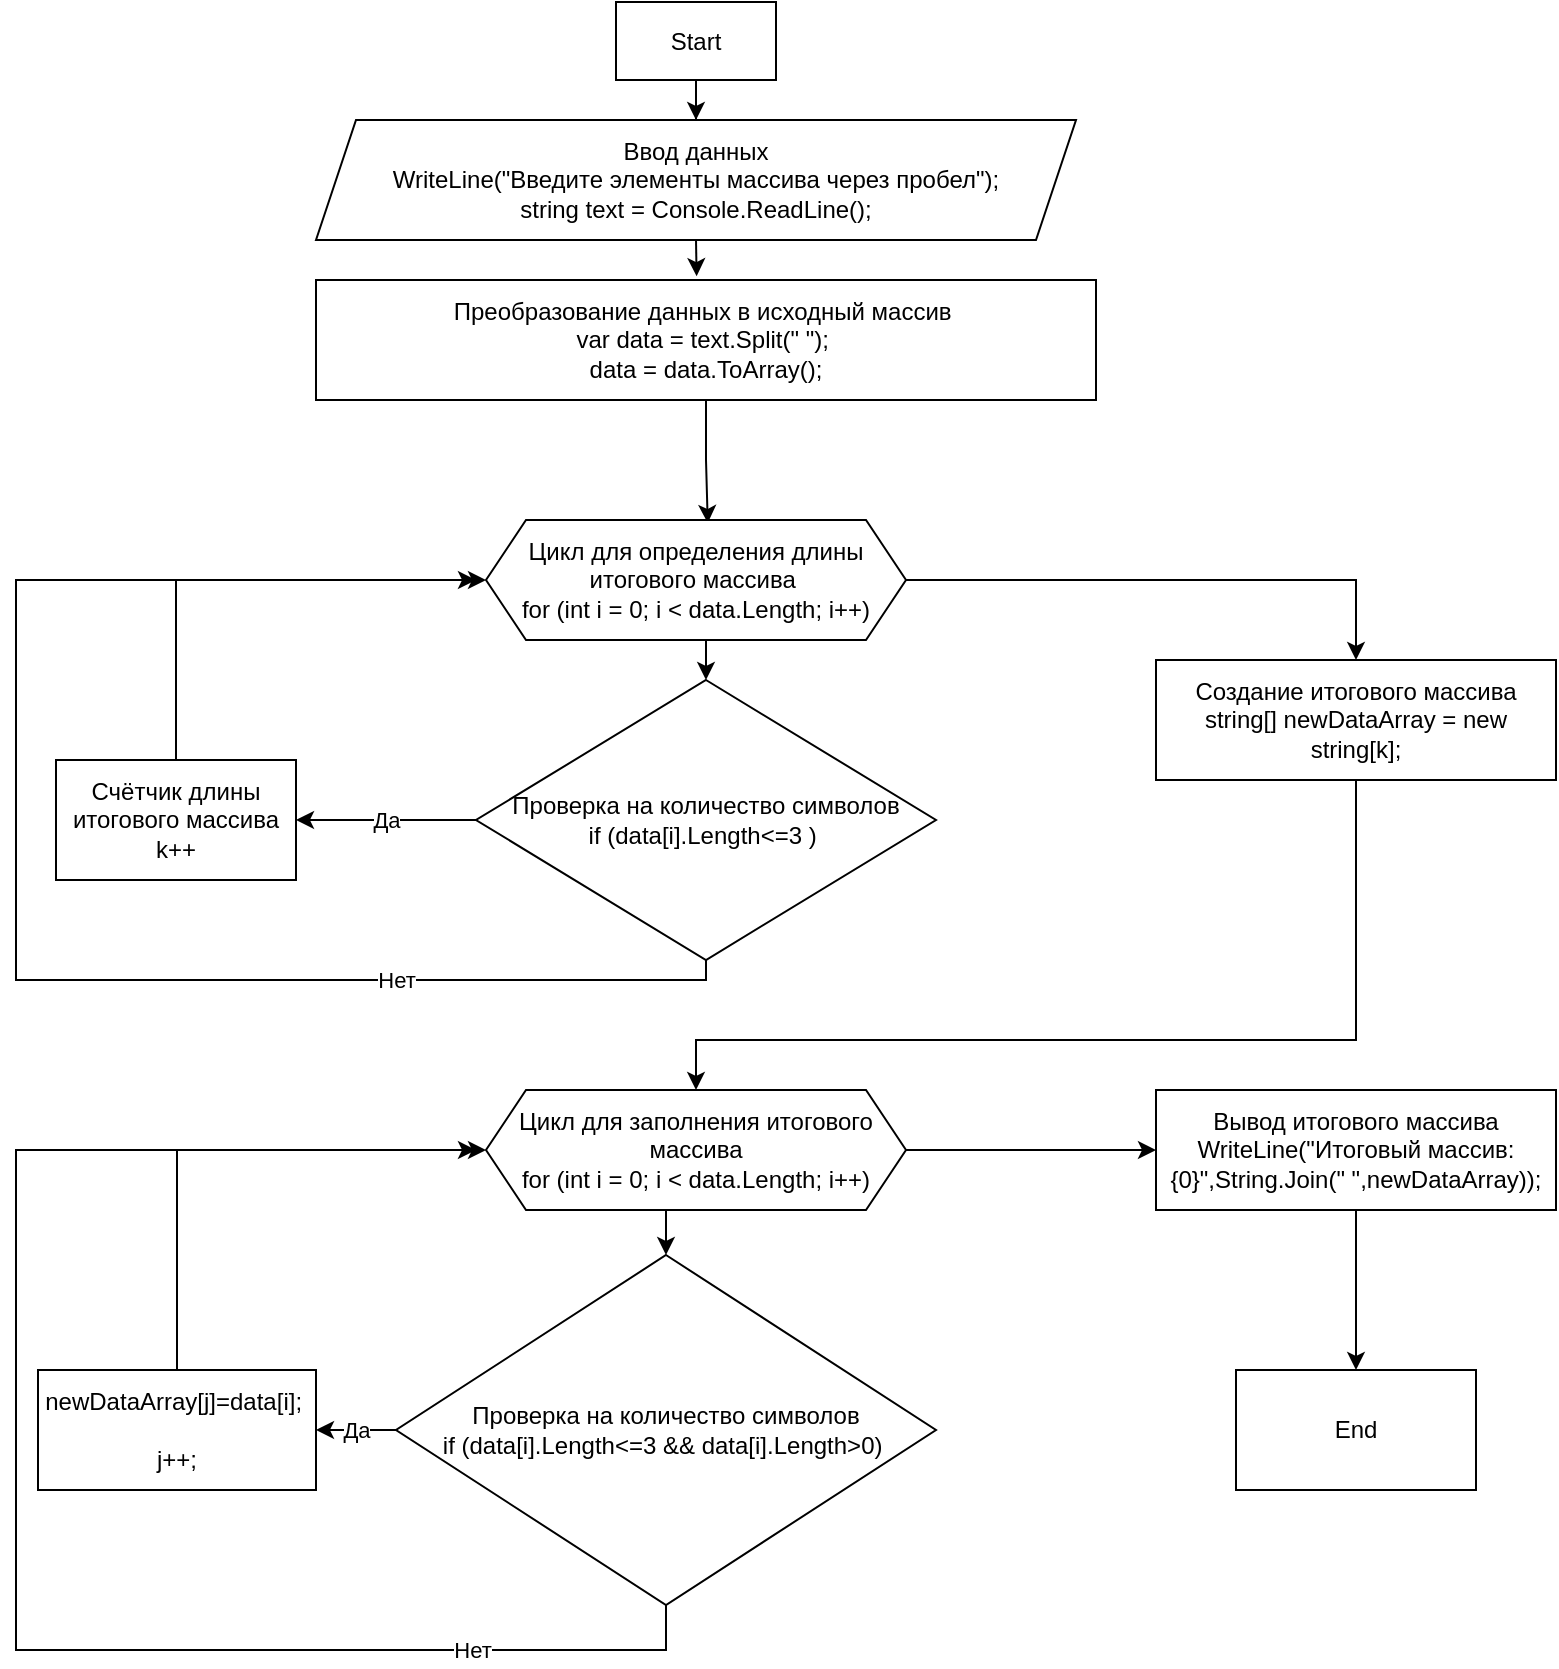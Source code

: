 <mxfile version="17.4.0" type="github">
  <diagram id="m_st1EKLFtoHg2Hpq4ld" name="Page-1">
    <mxGraphModel dx="981" dy="544" grid="1" gridSize="10" guides="1" tooltips="1" connect="1" arrows="1" fold="1" page="1" pageScale="1" pageWidth="827" pageHeight="1169" math="0" shadow="0">
      <root>
        <mxCell id="0" />
        <mxCell id="1" parent="0" />
        <mxCell id="MZ5dDnsaD8Dz6DDKp84r-29" style="edgeStyle=orthogonalEdgeStyle;rounded=0;orthogonalLoop=1;jettySize=auto;html=1;entryX=0.5;entryY=0;entryDx=0;entryDy=0;" edge="1" parent="1" source="MZ5dDnsaD8Dz6DDKp84r-1" target="MZ5dDnsaD8Dz6DDKp84r-2">
          <mxGeometry relative="1" as="geometry" />
        </mxCell>
        <mxCell id="MZ5dDnsaD8Dz6DDKp84r-1" value="Start" style="rounded=0;whiteSpace=wrap;html=1;" vertex="1" parent="1">
          <mxGeometry x="320" y="41" width="80" height="39" as="geometry" />
        </mxCell>
        <mxCell id="MZ5dDnsaD8Dz6DDKp84r-30" style="edgeStyle=orthogonalEdgeStyle;rounded=0;orthogonalLoop=1;jettySize=auto;html=1;exitX=0.5;exitY=1;exitDx=0;exitDy=0;entryX=0.488;entryY=-0.032;entryDx=0;entryDy=0;entryPerimeter=0;" edge="1" parent="1" source="MZ5dDnsaD8Dz6DDKp84r-2" target="MZ5dDnsaD8Dz6DDKp84r-3">
          <mxGeometry relative="1" as="geometry" />
        </mxCell>
        <mxCell id="MZ5dDnsaD8Dz6DDKp84r-2" value="&lt;div&gt;Ввод данных&lt;/div&gt;&lt;div&gt;WriteLine(&quot;Введите элементы массива через пробел&quot;);&lt;/div&gt;&lt;div&gt;&lt;span&gt;string text = Console.ReadLine();&lt;/span&gt;&lt;br&gt;&lt;/div&gt;" style="shape=parallelogram;perimeter=parallelogramPerimeter;whiteSpace=wrap;html=1;fixedSize=1;" vertex="1" parent="1">
          <mxGeometry x="170" y="100" width="380" height="60" as="geometry" />
        </mxCell>
        <mxCell id="MZ5dDnsaD8Dz6DDKp84r-12" style="edgeStyle=orthogonalEdgeStyle;rounded=0;orthogonalLoop=1;jettySize=auto;html=1;entryX=0.528;entryY=0.025;entryDx=0;entryDy=0;entryPerimeter=0;" edge="1" parent="1" source="MZ5dDnsaD8Dz6DDKp84r-3" target="MZ5dDnsaD8Dz6DDKp84r-8">
          <mxGeometry relative="1" as="geometry" />
        </mxCell>
        <mxCell id="MZ5dDnsaD8Dz6DDKp84r-3" value="Преобразование данных в исходный массив&amp;nbsp;&lt;br&gt;&lt;span&gt;var data = text.Split(&quot; &quot;);&amp;nbsp;&lt;/span&gt;&lt;div&gt;data = data.ToArray();&lt;/div&gt;" style="rounded=0;whiteSpace=wrap;html=1;" vertex="1" parent="1">
          <mxGeometry x="170" y="180" width="390" height="60" as="geometry" />
        </mxCell>
        <mxCell id="MZ5dDnsaD8Dz6DDKp84r-7" value="Да" style="edgeStyle=orthogonalEdgeStyle;rounded=0;orthogonalLoop=1;jettySize=auto;html=1;" edge="1" parent="1" source="MZ5dDnsaD8Dz6DDKp84r-5" target="MZ5dDnsaD8Dz6DDKp84r-6">
          <mxGeometry relative="1" as="geometry" />
        </mxCell>
        <mxCell id="MZ5dDnsaD8Dz6DDKp84r-11" value="Нет" style="edgeStyle=orthogonalEdgeStyle;rounded=0;orthogonalLoop=1;jettySize=auto;html=1;exitX=0.5;exitY=1;exitDx=0;exitDy=0;" edge="1" parent="1" source="MZ5dDnsaD8Dz6DDKp84r-5">
          <mxGeometry x="-0.58" relative="1" as="geometry">
            <mxPoint x="250" y="330" as="targetPoint" />
            <Array as="points">
              <mxPoint x="365" y="530" />
              <mxPoint x="20" y="530" />
              <mxPoint x="20" y="330" />
            </Array>
            <mxPoint as="offset" />
          </mxGeometry>
        </mxCell>
        <mxCell id="MZ5dDnsaD8Dz6DDKp84r-5" value="Проверка на количество символов&lt;br&gt;if (data[i].Length&amp;lt;=3 )&amp;nbsp;" style="rhombus;whiteSpace=wrap;html=1;" vertex="1" parent="1">
          <mxGeometry x="250" y="380" width="230" height="140" as="geometry" />
        </mxCell>
        <mxCell id="MZ5dDnsaD8Dz6DDKp84r-9" style="edgeStyle=orthogonalEdgeStyle;rounded=0;orthogonalLoop=1;jettySize=auto;html=1;entryX=0;entryY=0.5;entryDx=0;entryDy=0;exitX=0.5;exitY=0;exitDx=0;exitDy=0;" edge="1" parent="1" source="MZ5dDnsaD8Dz6DDKp84r-6" target="MZ5dDnsaD8Dz6DDKp84r-8">
          <mxGeometry relative="1" as="geometry" />
        </mxCell>
        <mxCell id="MZ5dDnsaD8Dz6DDKp84r-6" value="Счётчик длины итогового массива&lt;br&gt;k++" style="whiteSpace=wrap;html=1;" vertex="1" parent="1">
          <mxGeometry x="40" y="420" width="120" height="60" as="geometry" />
        </mxCell>
        <mxCell id="MZ5dDnsaD8Dz6DDKp84r-10" style="edgeStyle=orthogonalEdgeStyle;rounded=0;orthogonalLoop=1;jettySize=auto;html=1;exitX=0.5;exitY=1;exitDx=0;exitDy=0;entryX=0.5;entryY=0;entryDx=0;entryDy=0;" edge="1" parent="1" source="MZ5dDnsaD8Dz6DDKp84r-8" target="MZ5dDnsaD8Dz6DDKp84r-5">
          <mxGeometry relative="1" as="geometry" />
        </mxCell>
        <mxCell id="MZ5dDnsaD8Dz6DDKp84r-21" value="" style="edgeStyle=orthogonalEdgeStyle;rounded=0;orthogonalLoop=1;jettySize=auto;html=1;" edge="1" parent="1" source="MZ5dDnsaD8Dz6DDKp84r-8" target="MZ5dDnsaD8Dz6DDKp84r-20">
          <mxGeometry relative="1" as="geometry" />
        </mxCell>
        <mxCell id="MZ5dDnsaD8Dz6DDKp84r-8" value="Цикл для определения длины итогового массива&amp;nbsp;&lt;br&gt;for (int i = 0; i &amp;lt; data.Length; i++)" style="shape=hexagon;perimeter=hexagonPerimeter2;whiteSpace=wrap;html=1;fixedSize=1;" vertex="1" parent="1">
          <mxGeometry x="255" y="300" width="210" height="60" as="geometry" />
        </mxCell>
        <mxCell id="MZ5dDnsaD8Dz6DDKp84r-13" value="Да" style="edgeStyle=orthogonalEdgeStyle;rounded=0;orthogonalLoop=1;jettySize=auto;html=1;" edge="1" parent="1" source="MZ5dDnsaD8Dz6DDKp84r-15" target="MZ5dDnsaD8Dz6DDKp84r-17">
          <mxGeometry relative="1" as="geometry" />
        </mxCell>
        <mxCell id="MZ5dDnsaD8Dz6DDKp84r-14" value="Нет" style="edgeStyle=orthogonalEdgeStyle;rounded=0;orthogonalLoop=1;jettySize=auto;html=1;exitX=0.5;exitY=1;exitDx=0;exitDy=0;" edge="1" parent="1" source="MZ5dDnsaD8Dz6DDKp84r-15">
          <mxGeometry x="-0.71" relative="1" as="geometry">
            <mxPoint x="250" y="615" as="targetPoint" />
            <Array as="points">
              <mxPoint x="345" y="865" />
              <mxPoint x="20" y="865" />
              <mxPoint x="20" y="615" />
            </Array>
            <mxPoint as="offset" />
          </mxGeometry>
        </mxCell>
        <mxCell id="MZ5dDnsaD8Dz6DDKp84r-15" value="Проверка на количество символов&lt;br&gt;if (data[i].Length&amp;lt;=3 &amp;amp;&amp;amp; data[i].Length&amp;gt;0)&amp;nbsp;" style="rhombus;whiteSpace=wrap;html=1;" vertex="1" parent="1">
          <mxGeometry x="210" y="667.5" width="270" height="175" as="geometry" />
        </mxCell>
        <mxCell id="MZ5dDnsaD8Dz6DDKp84r-16" style="edgeStyle=orthogonalEdgeStyle;rounded=0;orthogonalLoop=1;jettySize=auto;html=1;entryX=0;entryY=0.5;entryDx=0;entryDy=0;exitX=0.5;exitY=0;exitDx=0;exitDy=0;" edge="1" parent="1" source="MZ5dDnsaD8Dz6DDKp84r-17" target="MZ5dDnsaD8Dz6DDKp84r-19">
          <mxGeometry relative="1" as="geometry" />
        </mxCell>
        <mxCell id="MZ5dDnsaD8Dz6DDKp84r-17" value="&lt;div&gt;newDataArray[j]=data[i];&amp;nbsp; &amp;nbsp;&lt;/div&gt;&lt;div&gt;&amp;nbsp; &amp;nbsp; j++;&amp;nbsp; &amp;nbsp;&amp;nbsp;&lt;/div&gt;" style="whiteSpace=wrap;html=1;" vertex="1" parent="1">
          <mxGeometry x="31" y="725" width="139" height="60" as="geometry" />
        </mxCell>
        <mxCell id="MZ5dDnsaD8Dz6DDKp84r-18" style="edgeStyle=orthogonalEdgeStyle;rounded=0;orthogonalLoop=1;jettySize=auto;html=1;exitX=0.5;exitY=1;exitDx=0;exitDy=0;entryX=0.5;entryY=0;entryDx=0;entryDy=0;" edge="1" parent="1" source="MZ5dDnsaD8Dz6DDKp84r-19" target="MZ5dDnsaD8Dz6DDKp84r-15">
          <mxGeometry relative="1" as="geometry" />
        </mxCell>
        <mxCell id="MZ5dDnsaD8Dz6DDKp84r-24" value="" style="edgeStyle=orthogonalEdgeStyle;rounded=0;orthogonalLoop=1;jettySize=auto;html=1;" edge="1" parent="1" source="MZ5dDnsaD8Dz6DDKp84r-19" target="MZ5dDnsaD8Dz6DDKp84r-23">
          <mxGeometry relative="1" as="geometry" />
        </mxCell>
        <mxCell id="MZ5dDnsaD8Dz6DDKp84r-19" value="Цикл для заполнения итогового массива&lt;br&gt;for (int i = 0; i &amp;lt; data.Length; i++)" style="shape=hexagon;perimeter=hexagonPerimeter2;whiteSpace=wrap;html=1;fixedSize=1;" vertex="1" parent="1">
          <mxGeometry x="255" y="585" width="210" height="60" as="geometry" />
        </mxCell>
        <mxCell id="MZ5dDnsaD8Dz6DDKp84r-27" style="edgeStyle=orthogonalEdgeStyle;rounded=0;orthogonalLoop=1;jettySize=auto;html=1;entryX=0.5;entryY=0;entryDx=0;entryDy=0;" edge="1" parent="1" source="MZ5dDnsaD8Dz6DDKp84r-20" target="MZ5dDnsaD8Dz6DDKp84r-19">
          <mxGeometry relative="1" as="geometry">
            <Array as="points">
              <mxPoint x="690" y="560" />
              <mxPoint x="360" y="560" />
            </Array>
          </mxGeometry>
        </mxCell>
        <mxCell id="MZ5dDnsaD8Dz6DDKp84r-20" value="Создание итогового массива&lt;br&gt;string[] newDataArray = new string[k];" style="whiteSpace=wrap;html=1;" vertex="1" parent="1">
          <mxGeometry x="590" y="370" width="200" height="60" as="geometry" />
        </mxCell>
        <mxCell id="MZ5dDnsaD8Dz6DDKp84r-26" value="" style="edgeStyle=orthogonalEdgeStyle;rounded=0;orthogonalLoop=1;jettySize=auto;html=1;" edge="1" parent="1" source="MZ5dDnsaD8Dz6DDKp84r-23" target="MZ5dDnsaD8Dz6DDKp84r-25">
          <mxGeometry relative="1" as="geometry" />
        </mxCell>
        <mxCell id="MZ5dDnsaD8Dz6DDKp84r-23" value="Вывод итогового массива&lt;br&gt;WriteLine(&quot;Итоговый массив: {0}&quot;,String.Join(&quot; &quot;,newDataArray));" style="whiteSpace=wrap;html=1;" vertex="1" parent="1">
          <mxGeometry x="590" y="585" width="200" height="60" as="geometry" />
        </mxCell>
        <mxCell id="MZ5dDnsaD8Dz6DDKp84r-25" value="End" style="whiteSpace=wrap;html=1;" vertex="1" parent="1">
          <mxGeometry x="630" y="725" width="120" height="60" as="geometry" />
        </mxCell>
      </root>
    </mxGraphModel>
  </diagram>
</mxfile>
